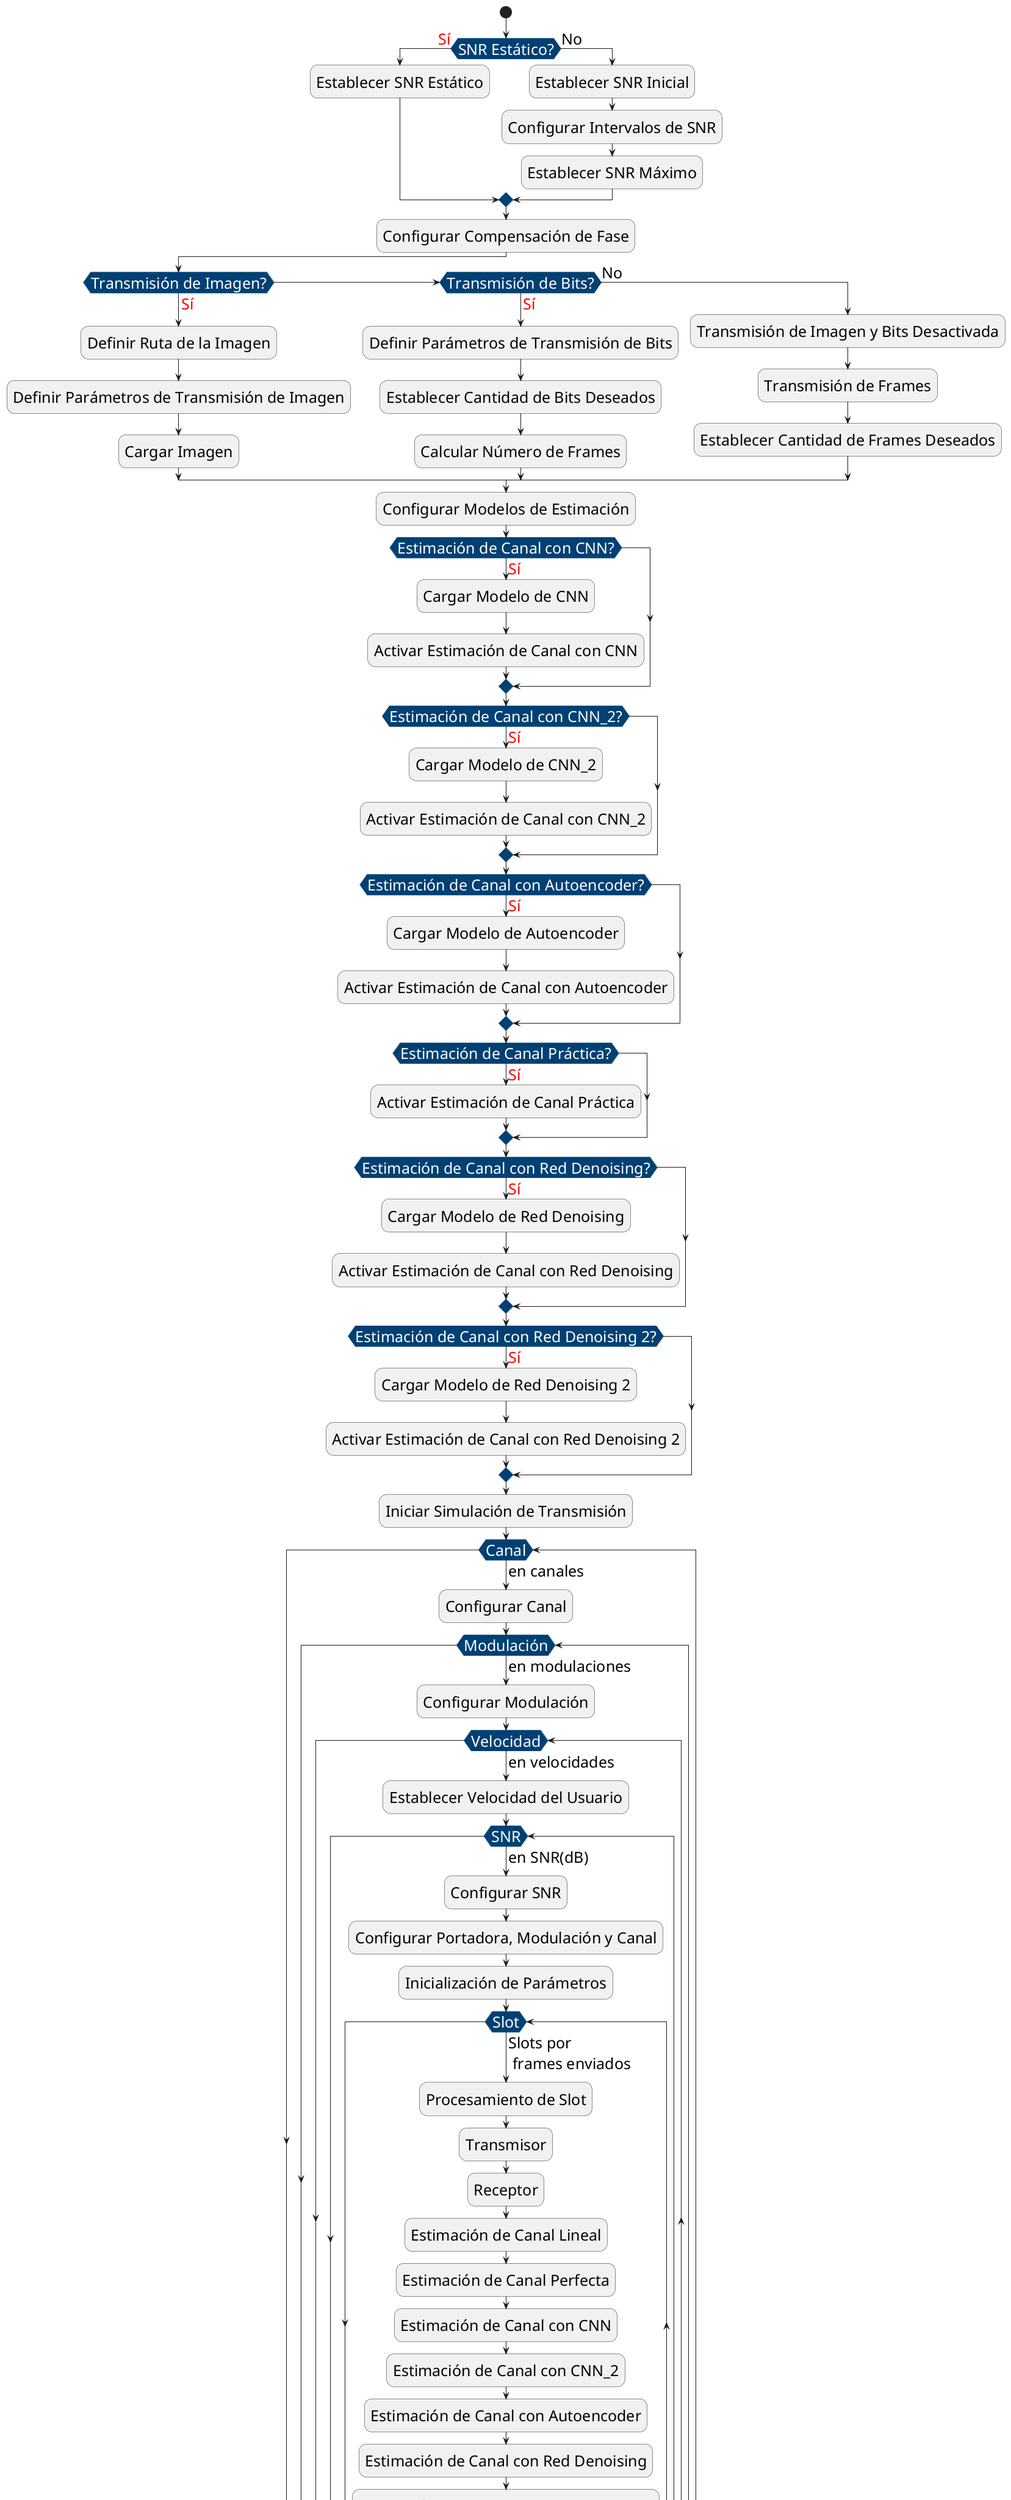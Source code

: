 @startuml  Script_structure

skinparam defaultFontName Segoe UI
skinparam defaultFontSize 25



<style>

node {
    Fontcolor #000000
    LineThickness 1
    LineColor black
}
folder {
    Fontcolor  #FFFFFF
    BackGroundColor #004073
    LineThickness 1
    LineColor black
}
package {
    BackGroundColor #12bdb9
    LineThickness 1
    LineColor black
}

file {
    BackGroundColor #d3d6de
    LineThickness 1
    LineColor black
}

component{
    BackGroundColor #d3d6de
    LineThickness 1
    LineColor black
}

activityDiagram {
    diamond {
        BackgroundColor #004073
        FontColor white
        LineColor #004073

    }
    arrow {
        FontColor black
    }
    partition {
        LineColor #004073
        RoundCorner 10
        BackgroundColor PeachPuff
    }
    note {
        FontColor Blue
        LineColor #004073
        BackgroundColor #ccf
    }
}

</style>




start

if (SNR Estático?) then (<color:red>Sí)
:Establecer SNR Estático;
else (No)
:Establecer SNR Inicial;
:Configurar Intervalos de SNR;
:Establecer SNR Máximo;
endif

:Configurar Compensación de Fase;

if (Transmisión de Imagen?) then (<color:red>Sí)
:Definir Ruta de la Imagen;
:Definir Parámetros de Transmisión de Imagen;
:Cargar Imagen;
elseif (Transmisión de Bits?) then (<color:red>Sí)
:Definir Parámetros de Transmisión de Bits;
:Establecer Cantidad de Bits Deseados;
:Calcular Número de Frames;
else (No)
:Transmisión de Imagen y Bits Desactivada;
:Transmisión de Frames;
:Establecer Cantidad de Frames Deseados;
endif

:Configurar Modelos de Estimación;

if (Estimación de Canal con CNN?) then (<color:red>Sí)
:Cargar Modelo de CNN;
:Activar Estimación de Canal con CNN;
endif

if (Estimación de Canal con CNN_2?) then (<color:red>Sí)
:Cargar Modelo de CNN_2;
:Activar Estimación de Canal con CNN_2;
endif

if (Estimación de Canal con Autoencoder?) then (<color:red>Sí)
:Cargar Modelo de Autoencoder;
:Activar Estimación de Canal con Autoencoder;
endif

if (Estimación de Canal Práctica?) then (<color:red>Sí)
:Activar Estimación de Canal Práctica;
endif

if (Estimación de Canal con Red Denoising?) then (<color:red>Sí)
:Cargar Modelo de Red Denoising;
:Activar Estimación de Canal con Red Denoising;
endif

if (Estimación de Canal con Red Denoising 2?) then (<color:red>Sí)
:Cargar Modelo de Red Denoising 2;
:Activar Estimación de Canal con Red Denoising 2;
endif

:Iniciar Simulación de Transmisión;

while (Canal) is (en canales)
    :Configurar Canal;
    while (Modulación) is (en modulaciones)
        :Configurar Modulación;
        while (Velocidad) is (en velocidades)
            :Establecer Velocidad del Usuario;
            while (SNR) is (en SNR(dB))
                
                :Configurar SNR;

                :Configurar Portadora, Modulación y Canal;
                :Inicialización de Parámetros;
                while (Slot) is (Slots por  \n frames enviados)
                    :Procesamiento de Slot;
                    :Transmisor;
                    :Receptor;
                    :Estimación de Canal Lineal;
                    :Estimación de Canal Perfecta;
                    :Estimación de Canal con CNN;
                    :Estimación de Canal con CNN_2;
                    :Estimación de Canal con Autoencoder;
                    :Estimación de Canal con Red Denoising;
                    :Estimación de Canal con Red Denoising 2;
                    :Estimación de Canal Práctica;
                    :Métricas del Slot;
                endwhile

            endwhile
            :Métricas Matriz (cada dB);
        endwhile
    endwhile
endwhile
partition End {
    :Guardar Parámetros;
}


@enduml




